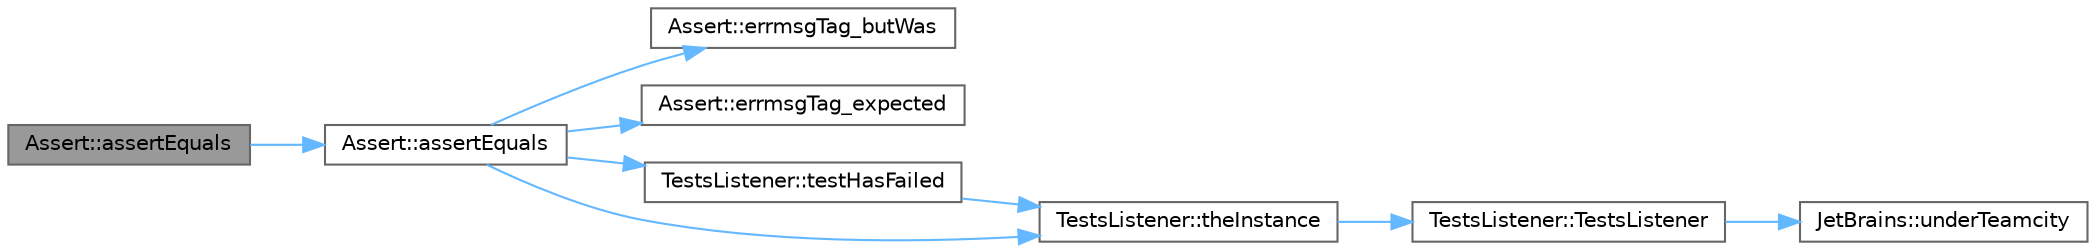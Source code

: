 digraph "Assert::assertEquals"
{
 // LATEX_PDF_SIZE
  bgcolor="transparent";
  edge [fontname=Helvetica,fontsize=10,labelfontname=Helvetica,labelfontsize=10];
  node [fontname=Helvetica,fontsize=10,shape=box,height=0.2,width=0.4];
  rankdir="LR";
  Node1 [id="Node000001",label="Assert::assertEquals",height=0.2,width=0.4,color="gray40", fillcolor="grey60", style="filled", fontcolor="black",tooltip=" "];
  Node1 -> Node2 [id="edge1_Node000001_Node000002",color="steelblue1",style="solid",tooltip=" "];
  Node2 [id="Node000002",label="Assert::assertEquals",height=0.2,width=0.4,color="grey40", fillcolor="white", style="filled",URL="$class_assert.html#a58617049406792fd93543315d23bf506",tooltip=" "];
  Node2 -> Node3 [id="edge2_Node000002_Node000003",color="steelblue1",style="solid",tooltip=" "];
  Node3 [id="Node000003",label="Assert::errmsgTag_butWas",height=0.2,width=0.4,color="grey40", fillcolor="white", style="filled",URL="$class_assert.html#ac0169bbe8508db036847f85e8ecbf4ae",tooltip=" "];
  Node2 -> Node4 [id="edge3_Node000002_Node000004",color="steelblue1",style="solid",tooltip=" "];
  Node4 [id="Node000004",label="Assert::errmsgTag_expected",height=0.2,width=0.4,color="grey40", fillcolor="white", style="filled",URL="$class_assert.html#af498d2987ac70a50bdf61090d519e014",tooltip=" "];
  Node2 -> Node5 [id="edge4_Node000002_Node000005",color="steelblue1",style="solid",tooltip=" "];
  Node5 [id="Node000005",label="TestsListener::testHasFailed",height=0.2,width=0.4,color="grey40", fillcolor="white", style="filled",URL="$class_tests_listener.html#a1d5ec45e806df14d27feb4401cba3f9d",tooltip=" "];
  Node5 -> Node6 [id="edge5_Node000005_Node000006",color="steelblue1",style="solid",tooltip=" "];
  Node6 [id="Node000006",label="TestsListener::theInstance",height=0.2,width=0.4,color="grey40", fillcolor="white", style="filled",URL="$class_tests_listener.html#a8a506146632c37d644e35aca0df123b2",tooltip=" "];
  Node6 -> Node7 [id="edge6_Node000006_Node000007",color="steelblue1",style="solid",tooltip=" "];
  Node7 [id="Node000007",label="TestsListener::TestsListener",height=0.2,width=0.4,color="grey40", fillcolor="white", style="filled",URL="$class_tests_listener.html#a1733c44a590800ed9650514bf78d6d63",tooltip=" "];
  Node7 -> Node8 [id="edge7_Node000007_Node000008",color="steelblue1",style="solid",tooltip=" "];
  Node8 [id="Node000008",label="JetBrains::underTeamcity",height=0.2,width=0.4,color="grey40", fillcolor="white", style="filled",URL="$namespace_jet_brains.html#a3acd94feb9c198cd81b63730c63ddc3a",tooltip=" "];
  Node2 -> Node6 [id="edge8_Node000002_Node000006",color="steelblue1",style="solid",tooltip=" "];
}
